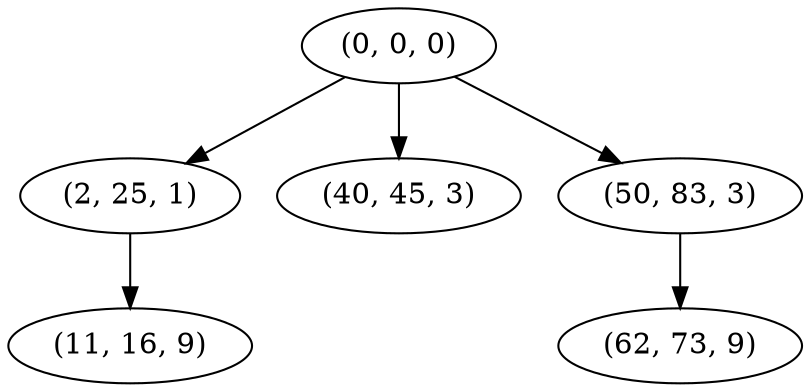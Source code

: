 digraph tree {
    "(0, 0, 0)";
    "(2, 25, 1)";
    "(11, 16, 9)";
    "(40, 45, 3)";
    "(50, 83, 3)";
    "(62, 73, 9)";
    "(0, 0, 0)" -> "(2, 25, 1)";
    "(0, 0, 0)" -> "(40, 45, 3)";
    "(0, 0, 0)" -> "(50, 83, 3)";
    "(2, 25, 1)" -> "(11, 16, 9)";
    "(50, 83, 3)" -> "(62, 73, 9)";
}
